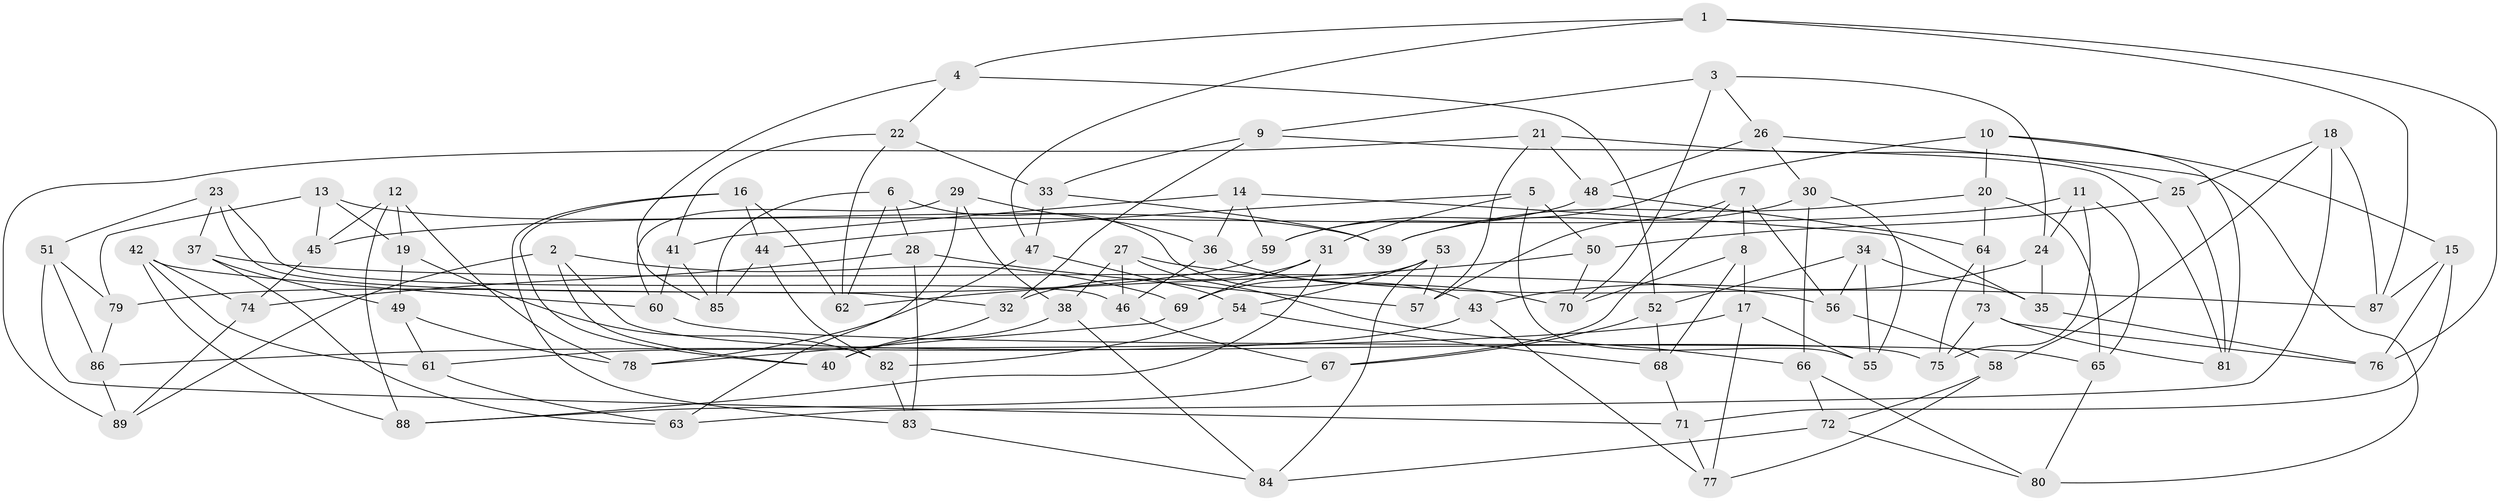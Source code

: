 // coarse degree distribution, {6: 0.41935483870967744, 4: 0.5483870967741935, 3: 0.016129032258064516, 5: 0.016129032258064516}
// Generated by graph-tools (version 1.1) at 2025/24/03/03/25 07:24:28]
// undirected, 89 vertices, 178 edges
graph export_dot {
graph [start="1"]
  node [color=gray90,style=filled];
  1;
  2;
  3;
  4;
  5;
  6;
  7;
  8;
  9;
  10;
  11;
  12;
  13;
  14;
  15;
  16;
  17;
  18;
  19;
  20;
  21;
  22;
  23;
  24;
  25;
  26;
  27;
  28;
  29;
  30;
  31;
  32;
  33;
  34;
  35;
  36;
  37;
  38;
  39;
  40;
  41;
  42;
  43;
  44;
  45;
  46;
  47;
  48;
  49;
  50;
  51;
  52;
  53;
  54;
  55;
  56;
  57;
  58;
  59;
  60;
  61;
  62;
  63;
  64;
  65;
  66;
  67;
  68;
  69;
  70;
  71;
  72;
  73;
  74;
  75;
  76;
  77;
  78;
  79;
  80;
  81;
  82;
  83;
  84;
  85;
  86;
  87;
  88;
  89;
  1 -- 4;
  1 -- 87;
  1 -- 76;
  1 -- 47;
  2 -- 69;
  2 -- 89;
  2 -- 75;
  2 -- 40;
  3 -- 70;
  3 -- 9;
  3 -- 26;
  3 -- 24;
  4 -- 52;
  4 -- 85;
  4 -- 22;
  5 -- 55;
  5 -- 31;
  5 -- 50;
  5 -- 44;
  6 -- 85;
  6 -- 62;
  6 -- 28;
  6 -- 43;
  7 -- 67;
  7 -- 56;
  7 -- 57;
  7 -- 8;
  8 -- 17;
  8 -- 70;
  8 -- 68;
  9 -- 81;
  9 -- 32;
  9 -- 33;
  10 -- 15;
  10 -- 20;
  10 -- 59;
  10 -- 81;
  11 -- 24;
  11 -- 75;
  11 -- 65;
  11 -- 45;
  12 -- 19;
  12 -- 45;
  12 -- 78;
  12 -- 88;
  13 -- 79;
  13 -- 45;
  13 -- 19;
  13 -- 39;
  14 -- 36;
  14 -- 41;
  14 -- 35;
  14 -- 59;
  15 -- 87;
  15 -- 76;
  15 -- 71;
  16 -- 62;
  16 -- 44;
  16 -- 83;
  16 -- 40;
  17 -- 86;
  17 -- 77;
  17 -- 55;
  18 -- 58;
  18 -- 25;
  18 -- 87;
  18 -- 63;
  19 -- 82;
  19 -- 49;
  20 -- 65;
  20 -- 39;
  20 -- 64;
  21 -- 48;
  21 -- 25;
  21 -- 57;
  21 -- 89;
  22 -- 33;
  22 -- 41;
  22 -- 62;
  23 -- 46;
  23 -- 51;
  23 -- 32;
  23 -- 37;
  24 -- 43;
  24 -- 35;
  25 -- 50;
  25 -- 81;
  26 -- 80;
  26 -- 30;
  26 -- 48;
  27 -- 46;
  27 -- 38;
  27 -- 87;
  27 -- 66;
  28 -- 83;
  28 -- 57;
  28 -- 74;
  29 -- 38;
  29 -- 60;
  29 -- 63;
  29 -- 36;
  30 -- 66;
  30 -- 55;
  30 -- 39;
  31 -- 69;
  31 -- 88;
  31 -- 32;
  32 -- 40;
  33 -- 47;
  33 -- 39;
  34 -- 56;
  34 -- 52;
  34 -- 55;
  34 -- 35;
  35 -- 76;
  36 -- 70;
  36 -- 46;
  37 -- 56;
  37 -- 63;
  37 -- 49;
  38 -- 84;
  38 -- 40;
  41 -- 60;
  41 -- 85;
  42 -- 88;
  42 -- 74;
  42 -- 60;
  42 -- 61;
  43 -- 77;
  43 -- 61;
  44 -- 85;
  44 -- 82;
  45 -- 74;
  46 -- 67;
  47 -- 78;
  47 -- 54;
  48 -- 59;
  48 -- 64;
  49 -- 61;
  49 -- 78;
  50 -- 70;
  50 -- 62;
  51 -- 71;
  51 -- 79;
  51 -- 86;
  52 -- 68;
  52 -- 67;
  53 -- 57;
  53 -- 54;
  53 -- 84;
  53 -- 69;
  54 -- 68;
  54 -- 82;
  56 -- 58;
  58 -- 77;
  58 -- 72;
  59 -- 79;
  60 -- 65;
  61 -- 63;
  64 -- 75;
  64 -- 73;
  65 -- 80;
  66 -- 80;
  66 -- 72;
  67 -- 88;
  68 -- 71;
  69 -- 78;
  71 -- 77;
  72 -- 80;
  72 -- 84;
  73 -- 75;
  73 -- 81;
  73 -- 76;
  74 -- 89;
  79 -- 86;
  82 -- 83;
  83 -- 84;
  86 -- 89;
}
